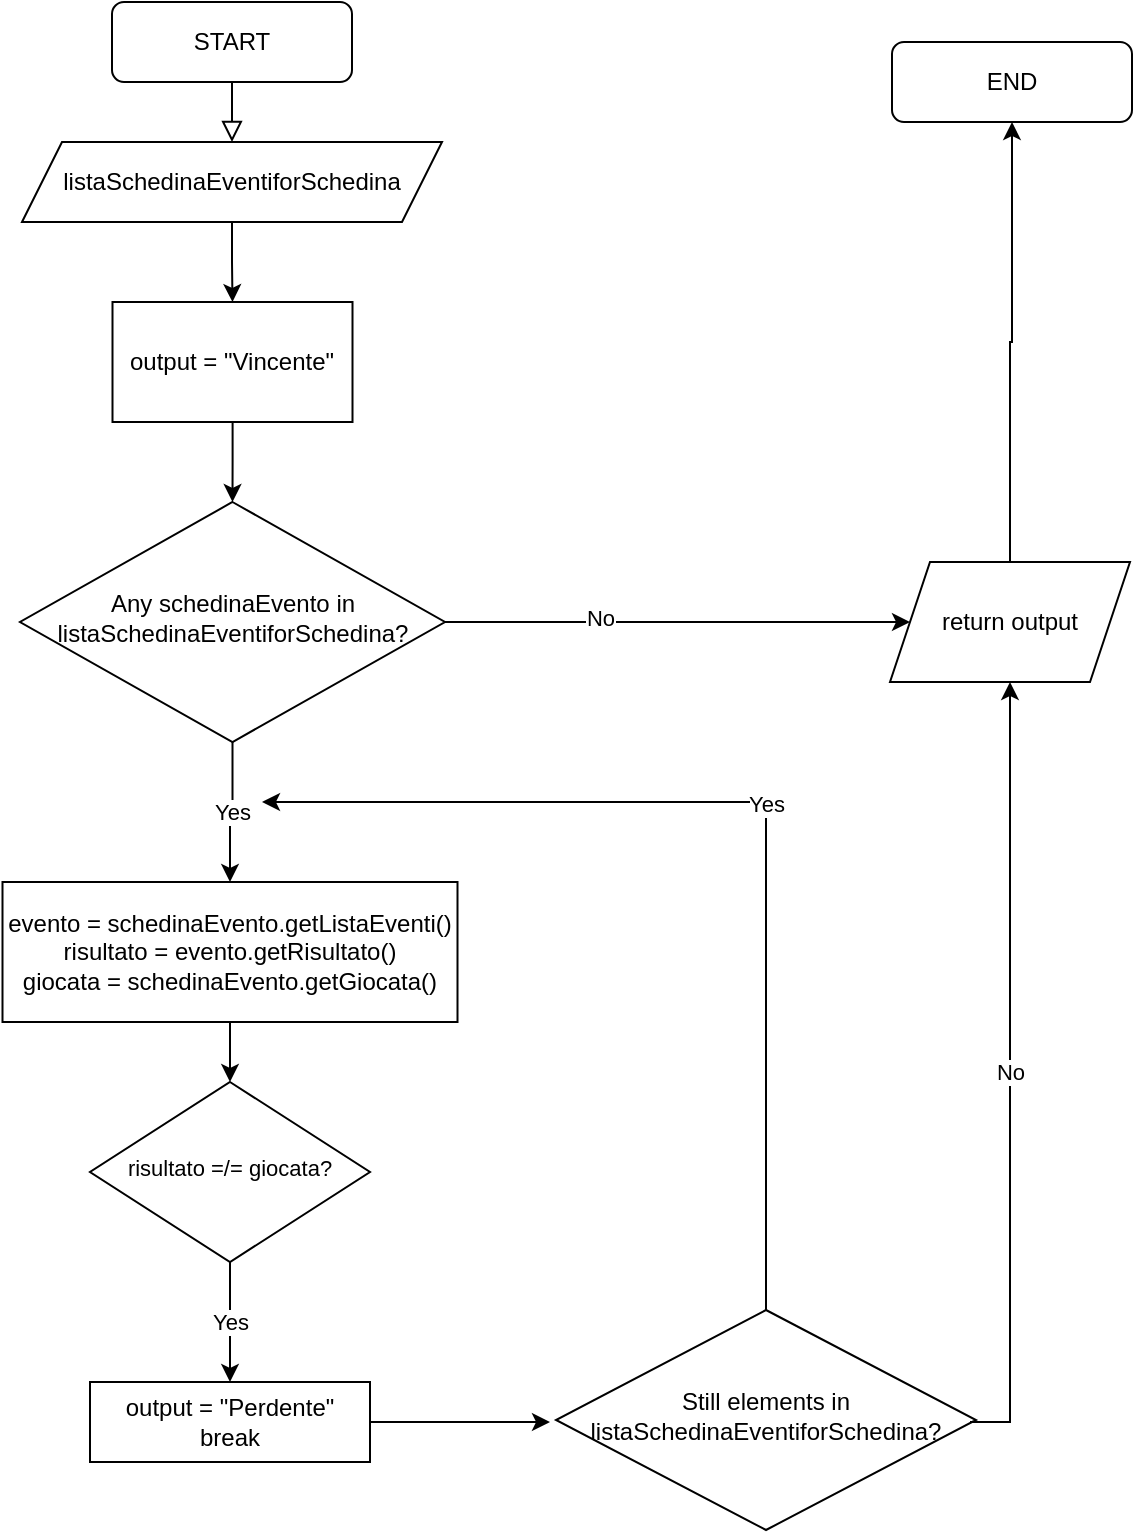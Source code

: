 <mxfile version="20.6.0" type="device"><diagram id="C5RBs43oDa-KdzZeNtuy" name="Page-1"><mxGraphModel dx="1298" dy="684" grid="1" gridSize="10" guides="1" tooltips="1" connect="1" arrows="1" fold="1" page="1" pageScale="1" pageWidth="827" pageHeight="1169" math="0" shadow="0"><root><mxCell id="WIyWlLk6GJQsqaUBKTNV-0"/><mxCell id="WIyWlLk6GJQsqaUBKTNV-1" parent="WIyWlLk6GJQsqaUBKTNV-0"/><mxCell id="WIyWlLk6GJQsqaUBKTNV-2" value="" style="rounded=0;html=1;jettySize=auto;orthogonalLoop=1;fontSize=11;endArrow=block;endFill=0;endSize=8;strokeWidth=1;shadow=0;labelBackgroundColor=none;edgeStyle=orthogonalEdgeStyle;entryX=0.5;entryY=0;entryDx=0;entryDy=0;" parent="WIyWlLk6GJQsqaUBKTNV-1" source="WIyWlLk6GJQsqaUBKTNV-3" target="F__kCW6bb8BrDX2Fd9ee-0" edge="1"><mxGeometry relative="1" as="geometry"><mxPoint x="220" y="90" as="targetPoint"/></mxGeometry></mxCell><mxCell id="WIyWlLk6GJQsqaUBKTNV-3" value="START" style="rounded=1;whiteSpace=wrap;html=1;fontSize=12;glass=0;strokeWidth=1;shadow=0;" parent="WIyWlLk6GJQsqaUBKTNV-1" vertex="1"><mxGeometry x="160" y="10" width="120" height="40" as="geometry"/></mxCell><mxCell id="LnJPddxWrTPQjSJ6rcdw-2" style="edgeStyle=orthogonalEdgeStyle;rounded=0;orthogonalLoop=1;jettySize=auto;html=1;exitX=0.5;exitY=1;exitDx=0;exitDy=0;entryX=0.5;entryY=0;entryDx=0;entryDy=0;" parent="WIyWlLk6GJQsqaUBKTNV-1" source="F__kCW6bb8BrDX2Fd9ee-0" target="vIiTWXiJFU5ra218YS-o-3" edge="1"><mxGeometry relative="1" as="geometry"><mxPoint x="220" y="120" as="sourcePoint"/></mxGeometry></mxCell><mxCell id="LnJPddxWrTPQjSJ6rcdw-4" value="Yes" style="edgeStyle=orthogonalEdgeStyle;rounded=0;orthogonalLoop=1;jettySize=auto;html=1;entryX=0.5;entryY=0;entryDx=0;entryDy=0;" parent="WIyWlLk6GJQsqaUBKTNV-1" source="LnJPddxWrTPQjSJ6rcdw-1" target="LnJPddxWrTPQjSJ6rcdw-3" edge="1"><mxGeometry relative="1" as="geometry"/></mxCell><mxCell id="LnJPddxWrTPQjSJ6rcdw-17" style="edgeStyle=orthogonalEdgeStyle;rounded=0;orthogonalLoop=1;jettySize=auto;html=1;entryX=0;entryY=0.5;entryDx=0;entryDy=0;fontSize=11;" parent="WIyWlLk6GJQsqaUBKTNV-1" source="LnJPddxWrTPQjSJ6rcdw-1" target="vIiTWXiJFU5ra218YS-o-0" edge="1"><mxGeometry relative="1" as="geometry"><mxPoint x="659" y="360" as="targetPoint"/></mxGeometry></mxCell><mxCell id="LnJPddxWrTPQjSJ6rcdw-18" value="No" style="edgeLabel;html=1;align=center;verticalAlign=middle;resizable=0;points=[];fontSize=11;" parent="LnJPddxWrTPQjSJ6rcdw-17" vertex="1" connectable="0"><mxGeometry x="-0.337" y="2" relative="1" as="geometry"><mxPoint as="offset"/></mxGeometry></mxCell><mxCell id="LnJPddxWrTPQjSJ6rcdw-1" value="Any schedinaEvento in listaSchedinaEventiforSchedina?" style="rhombus;whiteSpace=wrap;html=1;shadow=0;fontFamily=Helvetica;fontSize=12;align=center;strokeWidth=1;spacing=6;spacingTop=-4;" parent="WIyWlLk6GJQsqaUBKTNV-1" vertex="1"><mxGeometry x="114" y="260" width="212.5" height="120" as="geometry"/></mxCell><mxCell id="LnJPddxWrTPQjSJ6rcdw-10" style="edgeStyle=orthogonalEdgeStyle;rounded=0;orthogonalLoop=1;jettySize=auto;html=1;exitX=0.5;exitY=1;exitDx=0;exitDy=0;entryX=0.5;entryY=0;entryDx=0;entryDy=0;" parent="WIyWlLk6GJQsqaUBKTNV-1" source="LnJPddxWrTPQjSJ6rcdw-3" target="LnJPddxWrTPQjSJ6rcdw-8" edge="1"><mxGeometry relative="1" as="geometry"/></mxCell><mxCell id="LnJPddxWrTPQjSJ6rcdw-3" value="&lt;div&gt;&lt;span style=&quot;background-color: initial;&quot;&gt;evento = schedinaEvento.getListaEventi()&lt;/span&gt;&lt;br&gt;&lt;/div&gt;&lt;div&gt;&lt;div&gt;risultato = evento.getRisultato()&lt;/div&gt;&lt;div&gt;&lt;span style=&quot;background-color: initial;&quot;&gt;giocata = schedinaEvento.getGiocata()&lt;/span&gt;&lt;/div&gt;&lt;/div&gt;" style="rounded=0;whiteSpace=wrap;html=1;align=center;" parent="WIyWlLk6GJQsqaUBKTNV-1" vertex="1"><mxGeometry x="105.25" y="450" width="227.5" height="70" as="geometry"/></mxCell><mxCell id="LnJPddxWrTPQjSJ6rcdw-7" value="Yes" style="edgeStyle=orthogonalEdgeStyle;rounded=0;orthogonalLoop=1;jettySize=auto;html=1;entryX=0.5;entryY=0;entryDx=0;entryDy=0;" parent="WIyWlLk6GJQsqaUBKTNV-1" source="LnJPddxWrTPQjSJ6rcdw-8" target="LnJPddxWrTPQjSJ6rcdw-9" edge="1"><mxGeometry relative="1" as="geometry"/></mxCell><mxCell id="LnJPddxWrTPQjSJ6rcdw-8" value="risultato =/= giocata?" style="rhombus;whiteSpace=wrap;html=1;shadow=0;fontFamily=Helvetica;fontSize=11;align=center;strokeWidth=1;spacing=6;spacingTop=-4;verticalAlign=middle;" parent="WIyWlLk6GJQsqaUBKTNV-1" vertex="1"><mxGeometry x="149" y="550" width="140" height="90" as="geometry"/></mxCell><mxCell id="LnJPddxWrTPQjSJ6rcdw-12" style="edgeStyle=orthogonalEdgeStyle;rounded=0;orthogonalLoop=1;jettySize=auto;html=1;entryX=0;entryY=0.5;entryDx=0;entryDy=0;fontSize=11;" parent="WIyWlLk6GJQsqaUBKTNV-1" source="LnJPddxWrTPQjSJ6rcdw-9" edge="1"><mxGeometry relative="1" as="geometry"><mxPoint x="379" y="720" as="targetPoint"/></mxGeometry></mxCell><mxCell id="LnJPddxWrTPQjSJ6rcdw-9" value="&lt;div&gt;&lt;span style=&quot;&quot;&gt;&#9;&#9;&#9;&#9;&lt;/span&gt;output = &quot;Perdente&quot;&lt;/div&gt;&lt;div&gt;&lt;span style=&quot;&quot;&gt;&#9;&#9;&#9;&#9;&lt;/span&gt;break&lt;/div&gt;" style="rounded=0;whiteSpace=wrap;html=1;align=center;" parent="WIyWlLk6GJQsqaUBKTNV-1" vertex="1"><mxGeometry x="149" y="700" width="140" height="40" as="geometry"/></mxCell><mxCell id="LnJPddxWrTPQjSJ6rcdw-13" value="Yes" style="edgeStyle=orthogonalEdgeStyle;rounded=0;orthogonalLoop=1;jettySize=auto;html=1;fontSize=11;exitX=0.5;exitY=0;exitDx=0;exitDy=0;" parent="WIyWlLk6GJQsqaUBKTNV-1" source="LnJPddxWrTPQjSJ6rcdw-11" edge="1"><mxGeometry relative="1" as="geometry"><mxPoint x="235" y="410" as="targetPoint"/><Array as="points"><mxPoint x="487" y="410"/></Array><mxPoint x="484" y="665" as="sourcePoint"/></mxGeometry></mxCell><mxCell id="LnJPddxWrTPQjSJ6rcdw-11" value="Still elements in listaSchedinaEventiforSchedina?" style="rhombus;whiteSpace=wrap;html=1;shadow=0;fontFamily=Helvetica;fontSize=12;align=center;strokeWidth=1;spacing=6;spacingTop=-4;" parent="WIyWlLk6GJQsqaUBKTNV-1" vertex="1"><mxGeometry x="382" y="664" width="210" height="110" as="geometry"/></mxCell><mxCell id="8SmM42-zzq2pHao9golK-3" value="No" style="edgeStyle=orthogonalEdgeStyle;rounded=0;orthogonalLoop=1;jettySize=auto;html=1;exitX=1;exitY=0.5;exitDx=0;exitDy=0;entryX=0.5;entryY=1;entryDx=0;entryDy=0;fontSize=11;endArrow=classic;endFill=1;" parent="WIyWlLk6GJQsqaUBKTNV-1" target="vIiTWXiJFU5ra218YS-o-0" edge="1"><mxGeometry relative="1" as="geometry"><mxPoint x="589" y="720" as="sourcePoint"/><mxPoint x="659" y="400" as="targetPoint"/><Array as="points"><mxPoint x="609" y="720"/></Array></mxGeometry></mxCell><mxCell id="F__kCW6bb8BrDX2Fd9ee-0" value="listaSchedinaEventiforSchedina" style="shape=parallelogram;perimeter=parallelogramPerimeter;whiteSpace=wrap;html=1;fixedSize=1;" parent="WIyWlLk6GJQsqaUBKTNV-1" vertex="1"><mxGeometry x="115" y="80" width="210" height="40" as="geometry"/></mxCell><mxCell id="vIiTWXiJFU5ra218YS-o-2" style="edgeStyle=orthogonalEdgeStyle;rounded=0;orthogonalLoop=1;jettySize=auto;html=1;entryX=0.5;entryY=1;entryDx=0;entryDy=0;" edge="1" parent="WIyWlLk6GJQsqaUBKTNV-1" source="vIiTWXiJFU5ra218YS-o-0" target="vIiTWXiJFU5ra218YS-o-1"><mxGeometry relative="1" as="geometry"/></mxCell><mxCell id="vIiTWXiJFU5ra218YS-o-0" value="return output" style="shape=parallelogram;perimeter=parallelogramPerimeter;whiteSpace=wrap;html=1;fixedSize=1;" vertex="1" parent="WIyWlLk6GJQsqaUBKTNV-1"><mxGeometry x="549" y="290" width="120" height="60" as="geometry"/></mxCell><mxCell id="vIiTWXiJFU5ra218YS-o-1" value="END" style="rounded=1;whiteSpace=wrap;html=1;fontSize=12;glass=0;strokeWidth=1;shadow=0;" vertex="1" parent="WIyWlLk6GJQsqaUBKTNV-1"><mxGeometry x="550" y="30" width="120" height="40" as="geometry"/></mxCell><mxCell id="vIiTWXiJFU5ra218YS-o-4" style="edgeStyle=orthogonalEdgeStyle;rounded=0;orthogonalLoop=1;jettySize=auto;html=1;entryX=0.5;entryY=0;entryDx=0;entryDy=0;" edge="1" parent="WIyWlLk6GJQsqaUBKTNV-1" source="vIiTWXiJFU5ra218YS-o-3" target="LnJPddxWrTPQjSJ6rcdw-1"><mxGeometry relative="1" as="geometry"/></mxCell><mxCell id="vIiTWXiJFU5ra218YS-o-3" value="&lt;div&gt;output = &quot;Vincente&quot;&lt;/div&gt;" style="rounded=0;whiteSpace=wrap;html=1;" vertex="1" parent="WIyWlLk6GJQsqaUBKTNV-1"><mxGeometry x="160.25" y="160" width="120" height="60" as="geometry"/></mxCell></root></mxGraphModel></diagram></mxfile>